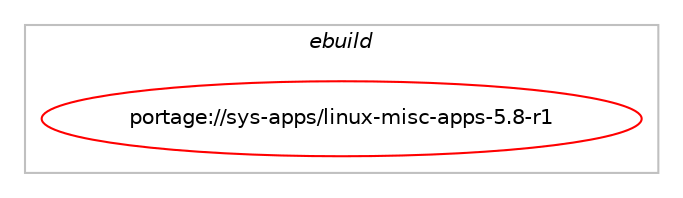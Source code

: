digraph prolog {

# *************
# Graph options
# *************

newrank=true;
concentrate=true;
compound=true;
graph [rankdir=LR,fontname=Helvetica,fontsize=10,ranksep=1.5];#, ranksep=2.5, nodesep=0.2];
edge  [arrowhead=vee];
node  [fontname=Helvetica,fontsize=10];

# **********
# The ebuild
# **********

subgraph cluster_leftcol {
color=gray;
label=<<i>ebuild</i>>;
id [label="portage://sys-apps/linux-misc-apps-5.8-r1", color=red, width=4, href="../sys-apps/linux-misc-apps-5.8-r1.svg"];
}

# ****************
# The dependencies
# ****************

subgraph cluster_midcol {
color=gray;
label=<<i>dependencies</i>>;
subgraph cluster_compile {
fillcolor="#eeeeee";
style=filled;
label=<<i>compile</i>>;
# *** BEGIN UNKNOWN DEPENDENCY TYPE (TODO) ***
# id -> equal(use_conditional_group(positive,usbip,portage://sys-apps/linux-misc-apps-5.8-r1,[package_dependency(portage://sys-apps/linux-misc-apps-5.8-r1,install,weak,net-misc,usbip,none,[,,],[],[]),use_conditional_group(positive,tcpd,portage://sys-apps/linux-misc-apps-5.8-r1,[package_dependency(portage://sys-apps/linux-misc-apps-5.8-r1,install,no,sys-apps,tcp-wrappers,none,[,,],[],[])]),package_dependency(portage://sys-apps/linux-misc-apps-5.8-r1,install,no,virtual,libudev,none,[,,],[],[])]))
# *** END UNKNOWN DEPENDENCY TYPE (TODO) ***

# *** BEGIN UNKNOWN DEPENDENCY TYPE (TODO) ***
# id -> equal(package_dependency(portage://sys-apps/linux-misc-apps-5.8-r1,install,no,dev-libs,glib,greaterequal,[2.6,,,2.6],[],[]))
# *** END UNKNOWN DEPENDENCY TYPE (TODO) ***

# *** BEGIN UNKNOWN DEPENDENCY TYPE (TODO) ***
# id -> equal(package_dependency(portage://sys-apps/linux-misc-apps-5.8-r1,install,no,sys-apps,hwdata,none,[,,],[],[]))
# *** END UNKNOWN DEPENDENCY TYPE (TODO) ***

# *** BEGIN UNKNOWN DEPENDENCY TYPE (TODO) ***
# id -> equal(package_dependency(portage://sys-apps/linux-misc-apps-5.8-r1,install,no,sys-kernel,linux-headers,greaterequal,[5.8,,,5.8],[],[]))
# *** END UNKNOWN DEPENDENCY TYPE (TODO) ***

# *** BEGIN UNKNOWN DEPENDENCY TYPE (TODO) ***
# id -> equal(package_dependency(portage://sys-apps/linux-misc-apps-5.8-r1,install,no,virtual,pkgconfig,none,[,,],[],[]))
# *** END UNKNOWN DEPENDENCY TYPE (TODO) ***

# *** BEGIN UNKNOWN DEPENDENCY TYPE (TODO) ***
# id -> equal(package_dependency(portage://sys-apps/linux-misc-apps-5.8-r1,install,weak,sys-power,pmtools,none,[,,],[],[]))
# *** END UNKNOWN DEPENDENCY TYPE (TODO) ***

}
subgraph cluster_compileandrun {
fillcolor="#eeeeee";
style=filled;
label=<<i>compile and run</i>>;
}
subgraph cluster_run {
fillcolor="#eeeeee";
style=filled;
label=<<i>run</i>>;
# *** BEGIN UNKNOWN DEPENDENCY TYPE (TODO) ***
# id -> equal(use_conditional_group(positive,usbip,portage://sys-apps/linux-misc-apps-5.8-r1,[package_dependency(portage://sys-apps/linux-misc-apps-5.8-r1,run,weak,net-misc,usbip,none,[,,],[],[]),use_conditional_group(positive,tcpd,portage://sys-apps/linux-misc-apps-5.8-r1,[package_dependency(portage://sys-apps/linux-misc-apps-5.8-r1,run,no,sys-apps,tcp-wrappers,none,[,,],[],[])]),package_dependency(portage://sys-apps/linux-misc-apps-5.8-r1,run,no,virtual,libudev,none,[,,],[],[])]))
# *** END UNKNOWN DEPENDENCY TYPE (TODO) ***

# *** BEGIN UNKNOWN DEPENDENCY TYPE (TODO) ***
# id -> equal(package_dependency(portage://sys-apps/linux-misc-apps-5.8-r1,run,no,dev-libs,glib,greaterequal,[2.6,,,2.6],[],[]))
# *** END UNKNOWN DEPENDENCY TYPE (TODO) ***

# *** BEGIN UNKNOWN DEPENDENCY TYPE (TODO) ***
# id -> equal(package_dependency(portage://sys-apps/linux-misc-apps-5.8-r1,run,no,sys-apps,hwdata,none,[,,],[],[]))
# *** END UNKNOWN DEPENDENCY TYPE (TODO) ***

# *** BEGIN UNKNOWN DEPENDENCY TYPE (TODO) ***
# id -> equal(package_dependency(portage://sys-apps/linux-misc-apps-5.8-r1,run,no,sys-kernel,linux-headers,greaterequal,[5.8,,,5.8],[],[]))
# *** END UNKNOWN DEPENDENCY TYPE (TODO) ***

# *** BEGIN UNKNOWN DEPENDENCY TYPE (TODO) ***
# id -> equal(package_dependency(portage://sys-apps/linux-misc-apps-5.8-r1,run,weak,sys-power,pmtools,none,[,,],[],[]))
# *** END UNKNOWN DEPENDENCY TYPE (TODO) ***

}
}

# **************
# The candidates
# **************

subgraph cluster_choices {
rank=same;
color=gray;
label=<<i>candidates</i>>;

}

}
